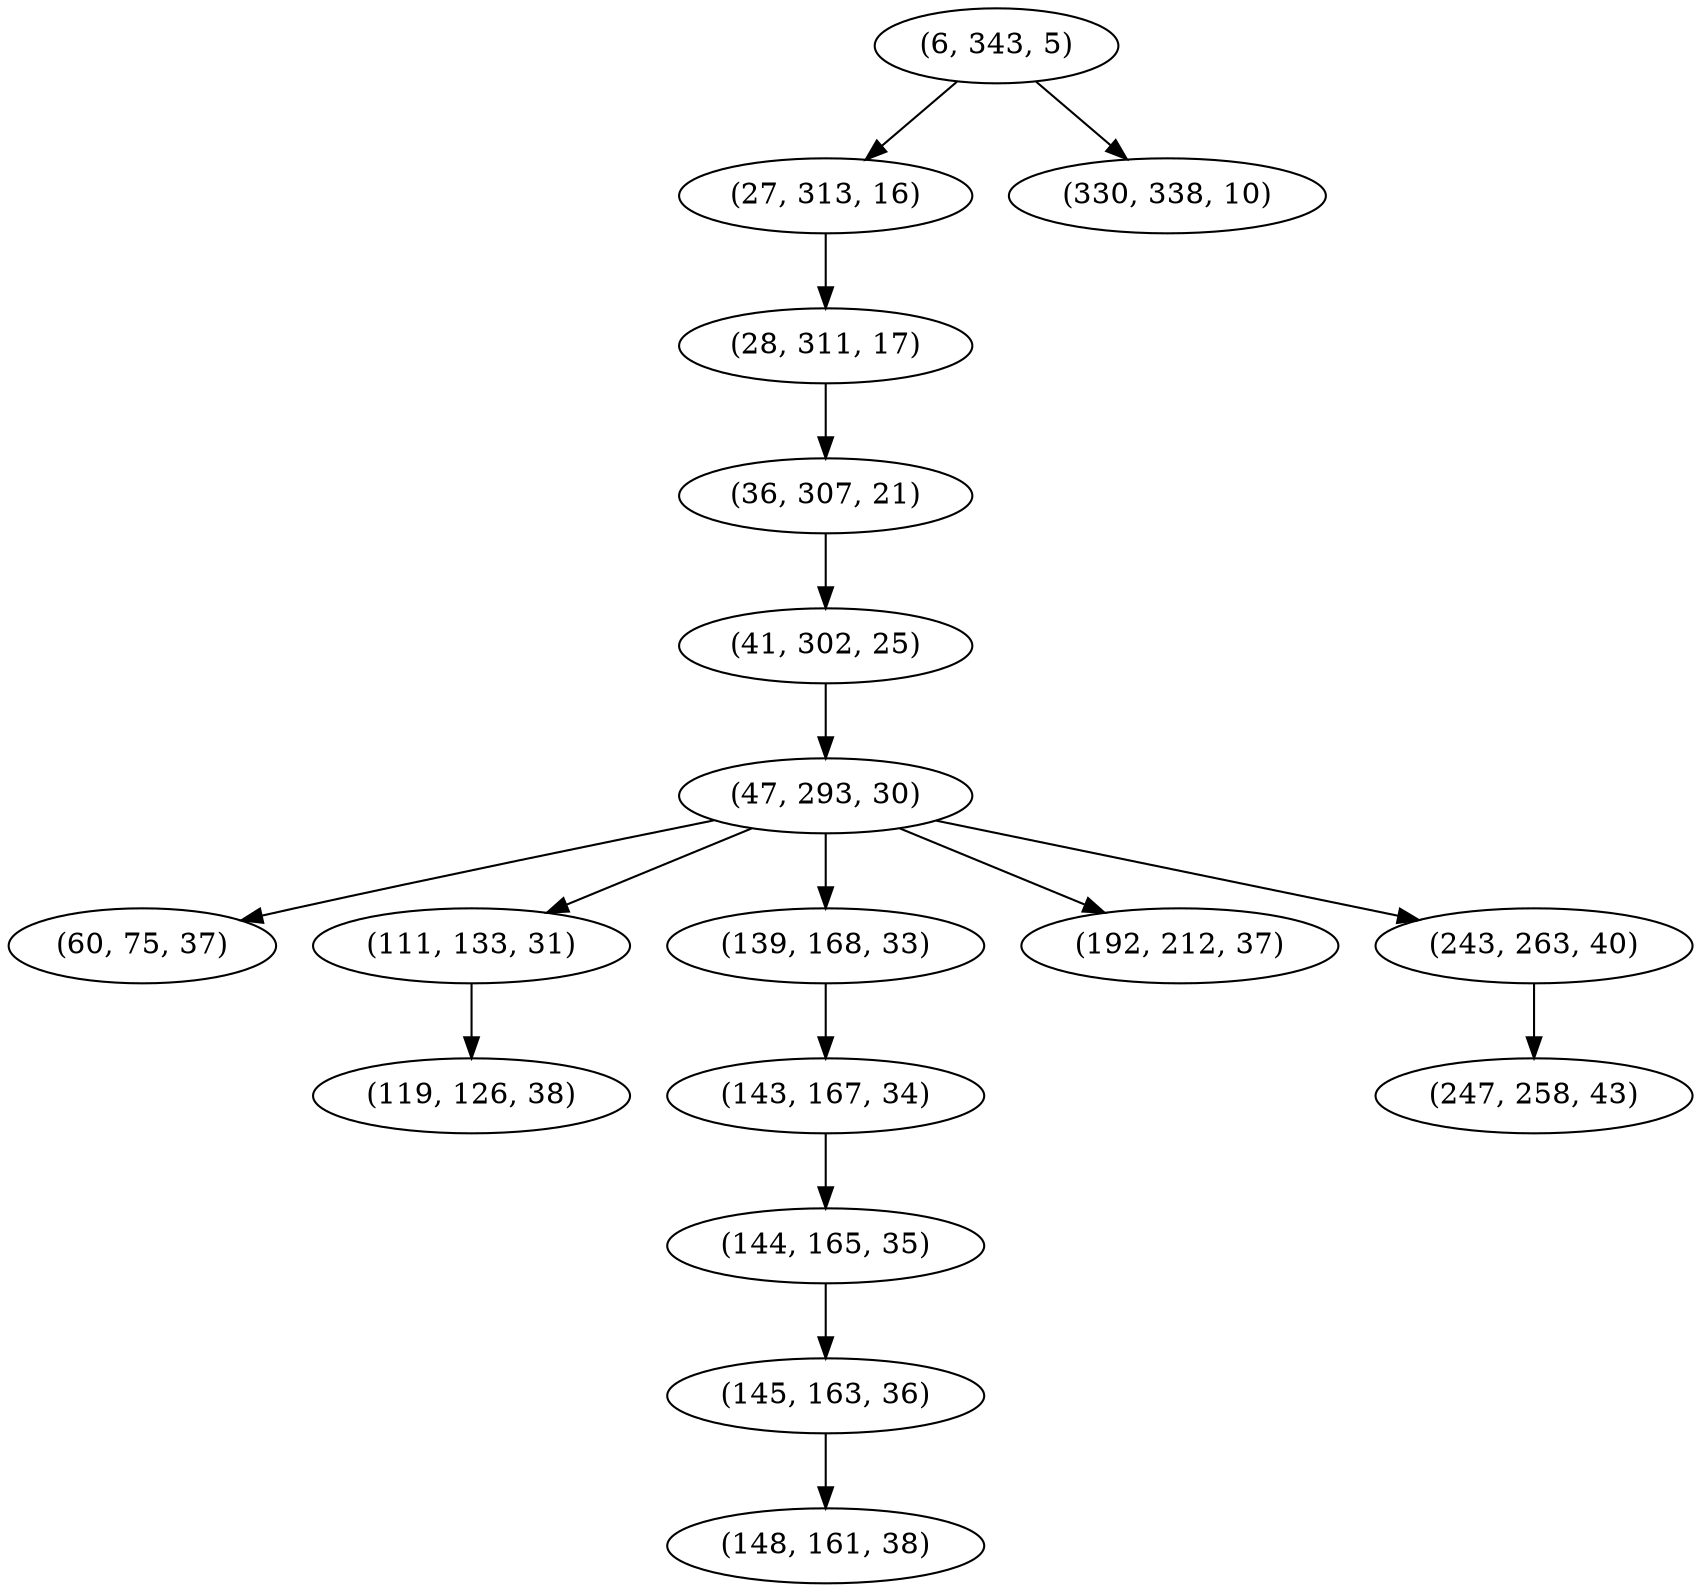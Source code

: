 digraph tree {
    "(6, 343, 5)";
    "(27, 313, 16)";
    "(28, 311, 17)";
    "(36, 307, 21)";
    "(41, 302, 25)";
    "(47, 293, 30)";
    "(60, 75, 37)";
    "(111, 133, 31)";
    "(119, 126, 38)";
    "(139, 168, 33)";
    "(143, 167, 34)";
    "(144, 165, 35)";
    "(145, 163, 36)";
    "(148, 161, 38)";
    "(192, 212, 37)";
    "(243, 263, 40)";
    "(247, 258, 43)";
    "(330, 338, 10)";
    "(6, 343, 5)" -> "(27, 313, 16)";
    "(6, 343, 5)" -> "(330, 338, 10)";
    "(27, 313, 16)" -> "(28, 311, 17)";
    "(28, 311, 17)" -> "(36, 307, 21)";
    "(36, 307, 21)" -> "(41, 302, 25)";
    "(41, 302, 25)" -> "(47, 293, 30)";
    "(47, 293, 30)" -> "(60, 75, 37)";
    "(47, 293, 30)" -> "(111, 133, 31)";
    "(47, 293, 30)" -> "(139, 168, 33)";
    "(47, 293, 30)" -> "(192, 212, 37)";
    "(47, 293, 30)" -> "(243, 263, 40)";
    "(111, 133, 31)" -> "(119, 126, 38)";
    "(139, 168, 33)" -> "(143, 167, 34)";
    "(143, 167, 34)" -> "(144, 165, 35)";
    "(144, 165, 35)" -> "(145, 163, 36)";
    "(145, 163, 36)" -> "(148, 161, 38)";
    "(243, 263, 40)" -> "(247, 258, 43)";
}
